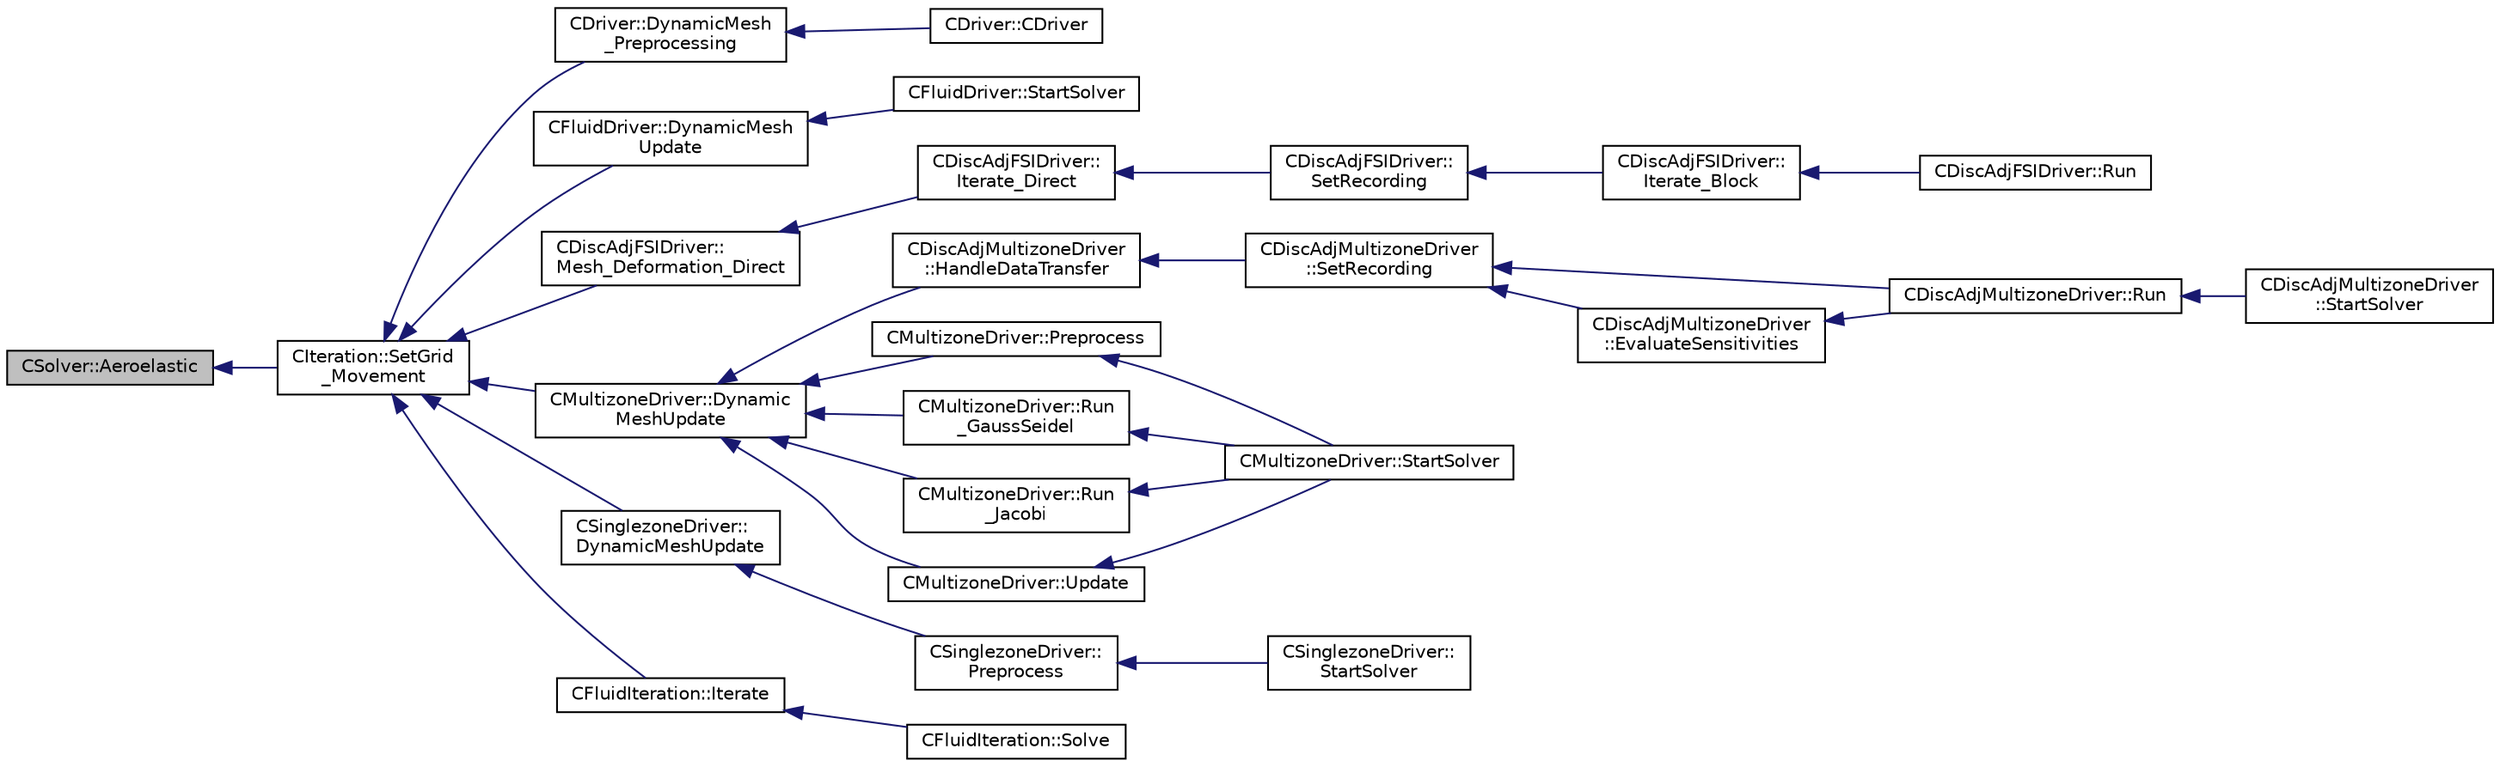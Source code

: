 digraph "CSolver::Aeroelastic"
{
  edge [fontname="Helvetica",fontsize="10",labelfontname="Helvetica",labelfontsize="10"];
  node [fontname="Helvetica",fontsize="10",shape=record];
  rankdir="LR";
  Node175 [label="CSolver::Aeroelastic",height=0.2,width=0.4,color="black", fillcolor="grey75", style="filled", fontcolor="black"];
  Node175 -> Node176 [dir="back",color="midnightblue",fontsize="10",style="solid",fontname="Helvetica"];
  Node176 [label="CIteration::SetGrid\l_Movement",height=0.2,width=0.4,color="black", fillcolor="white", style="filled",URL="$class_c_iteration.html#a7b36785762f6b0c214569b185b858b6c",tooltip="Updates the positions and grid velocities for dynamic meshes between physical time steps..."];
  Node176 -> Node177 [dir="back",color="midnightblue",fontsize="10",style="solid",fontname="Helvetica"];
  Node177 [label="CDriver::DynamicMesh\l_Preprocessing",height=0.2,width=0.4,color="black", fillcolor="white", style="filled",URL="$class_c_driver.html#af585d91d9c08dbddcc2b3e67dd5f5af9",tooltip="GridMovement_Preprocessing. "];
  Node177 -> Node178 [dir="back",color="midnightblue",fontsize="10",style="solid",fontname="Helvetica"];
  Node178 [label="CDriver::CDriver",height=0.2,width=0.4,color="black", fillcolor="white", style="filled",URL="$class_c_driver.html#a3fca4a013a6efa9bbb38fe78a86b5f3d",tooltip="Constructor of the class. "];
  Node176 -> Node179 [dir="back",color="midnightblue",fontsize="10",style="solid",fontname="Helvetica"];
  Node179 [label="CFluidDriver::DynamicMesh\lUpdate",height=0.2,width=0.4,color="black", fillcolor="white", style="filled",URL="$class_c_fluid_driver.html#a4eee67049f34a1875a42afa470e9f828",tooltip="Perform a dynamic mesh deformation, included grid velocity computation and the update of the multigri..."];
  Node179 -> Node180 [dir="back",color="midnightblue",fontsize="10",style="solid",fontname="Helvetica"];
  Node180 [label="CFluidDriver::StartSolver",height=0.2,width=0.4,color="black", fillcolor="white", style="filled",URL="$class_c_fluid_driver.html#a1c122d5a4b5f562f69a84aef2b8bd6d5",tooltip="Launch the computation for all zones and all physics. "];
  Node176 -> Node181 [dir="back",color="midnightblue",fontsize="10",style="solid",fontname="Helvetica"];
  Node181 [label="CDiscAdjFSIDriver::\lMesh_Deformation_Direct",height=0.2,width=0.4,color="black", fillcolor="white", style="filled",URL="$class_c_disc_adj_f_s_i_driver.html#ad683500d6b3773af342165b1b18f5c59",tooltip="Run a direct mesh deformation. "];
  Node181 -> Node182 [dir="back",color="midnightblue",fontsize="10",style="solid",fontname="Helvetica"];
  Node182 [label="CDiscAdjFSIDriver::\lIterate_Direct",height=0.2,width=0.4,color="black", fillcolor="white", style="filled",URL="$class_c_disc_adj_f_s_i_driver.html#acd9e7f14d860522e48ba2b6db34efd49",tooltip="Iterate the direct solver for recording. "];
  Node182 -> Node183 [dir="back",color="midnightblue",fontsize="10",style="solid",fontname="Helvetica"];
  Node183 [label="CDiscAdjFSIDriver::\lSetRecording",height=0.2,width=0.4,color="black", fillcolor="white", style="filled",URL="$class_c_disc_adj_f_s_i_driver.html#ab07394a77802e469a321ccd1b10cb988",tooltip="Set the recording for a Discrete Adjoint iteration for the FSI problem. "];
  Node183 -> Node184 [dir="back",color="midnightblue",fontsize="10",style="solid",fontname="Helvetica"];
  Node184 [label="CDiscAdjFSIDriver::\lIterate_Block",height=0.2,width=0.4,color="black", fillcolor="white", style="filled",URL="$class_c_disc_adj_f_s_i_driver.html#a84949f139fa795b7d34d6ff77e82eb5c",tooltip="Iterate a certain block for adjoint FSI - may be the whole set of variables or independent and subite..."];
  Node184 -> Node185 [dir="back",color="midnightblue",fontsize="10",style="solid",fontname="Helvetica"];
  Node185 [label="CDiscAdjFSIDriver::Run",height=0.2,width=0.4,color="black", fillcolor="white", style="filled",URL="$class_c_disc_adj_f_s_i_driver.html#a2e965d6e9c4dcfc296077cae225cab21",tooltip="Run a Discrete Adjoint iteration for the FSI problem. "];
  Node176 -> Node186 [dir="back",color="midnightblue",fontsize="10",style="solid",fontname="Helvetica"];
  Node186 [label="CMultizoneDriver::Dynamic\lMeshUpdate",height=0.2,width=0.4,color="black", fillcolor="white", style="filled",URL="$class_c_multizone_driver.html#ad28a95a48e9750237a5e2b1bf2c4aac9",tooltip="Perform a dynamic mesh deformation, included grid velocity computation and the update of the multigri..."];
  Node186 -> Node187 [dir="back",color="midnightblue",fontsize="10",style="solid",fontname="Helvetica"];
  Node187 [label="CDiscAdjMultizoneDriver\l::HandleDataTransfer",height=0.2,width=0.4,color="black", fillcolor="white", style="filled",URL="$class_c_disc_adj_multizone_driver.html#ab33de05a7a1f77dcf60014a4a35dd4f1",tooltip="Transfer data between zones and update grids when required. "];
  Node187 -> Node188 [dir="back",color="midnightblue",fontsize="10",style="solid",fontname="Helvetica"];
  Node188 [label="CDiscAdjMultizoneDriver\l::SetRecording",height=0.2,width=0.4,color="black", fillcolor="white", style="filled",URL="$class_c_disc_adj_multizone_driver.html#a441f8669a04147aacab7df463e1dd021",tooltip="Record one iteration of the primal problem within each zone. "];
  Node188 -> Node189 [dir="back",color="midnightblue",fontsize="10",style="solid",fontname="Helvetica"];
  Node189 [label="CDiscAdjMultizoneDriver::Run",height=0.2,width=0.4,color="black", fillcolor="white", style="filled",URL="$class_c_disc_adj_multizone_driver.html#af996aecdb6d20aa4fc81c9b67295abf5",tooltip="[Overload] Run an discrete adjoint update of all solvers within multiple zones. "];
  Node189 -> Node190 [dir="back",color="midnightblue",fontsize="10",style="solid",fontname="Helvetica"];
  Node190 [label="CDiscAdjMultizoneDriver\l::StartSolver",height=0.2,width=0.4,color="black", fillcolor="white", style="filled",URL="$class_c_disc_adj_multizone_driver.html#a75de0a1a482ceeed4301a384f1515092",tooltip="[Overload] Launch the computation for discrete adjoint multizone problems. "];
  Node188 -> Node191 [dir="back",color="midnightblue",fontsize="10",style="solid",fontname="Helvetica"];
  Node191 [label="CDiscAdjMultizoneDriver\l::EvaluateSensitivities",height=0.2,width=0.4,color="black", fillcolor="white", style="filled",URL="$class_c_disc_adj_multizone_driver.html#ac2789097629674cfb7d4de64954024df",tooltip="Evaluate sensitivites for the current adjoint solution and output files. "];
  Node191 -> Node189 [dir="back",color="midnightblue",fontsize="10",style="solid",fontname="Helvetica"];
  Node186 -> Node192 [dir="back",color="midnightblue",fontsize="10",style="solid",fontname="Helvetica"];
  Node192 [label="CMultizoneDriver::Preprocess",height=0.2,width=0.4,color="black", fillcolor="white", style="filled",URL="$class_c_multizone_driver.html#a29c97f0dff69501feb7d5f8fe2670088",tooltip="Preprocess the multizone iteration. "];
  Node192 -> Node193 [dir="back",color="midnightblue",fontsize="10",style="solid",fontname="Helvetica"];
  Node193 [label="CMultizoneDriver::StartSolver",height=0.2,width=0.4,color="black", fillcolor="white", style="filled",URL="$class_c_multizone_driver.html#a03cfc000c383ef0d86d34e1c6aef5ff3",tooltip="[Overload] Launch the computation for multizone problems. "];
  Node186 -> Node194 [dir="back",color="midnightblue",fontsize="10",style="solid",fontname="Helvetica"];
  Node194 [label="CMultizoneDriver::Run\l_GaussSeidel",height=0.2,width=0.4,color="black", fillcolor="white", style="filled",URL="$class_c_multizone_driver.html#a8036223cdbe0c0d4552f17f6bad9189b",tooltip="Run a Block Gauss-Seidel iteration in all physical zones. "];
  Node194 -> Node193 [dir="back",color="midnightblue",fontsize="10",style="solid",fontname="Helvetica"];
  Node186 -> Node195 [dir="back",color="midnightblue",fontsize="10",style="solid",fontname="Helvetica"];
  Node195 [label="CMultizoneDriver::Run\l_Jacobi",height=0.2,width=0.4,color="black", fillcolor="white", style="filled",URL="$class_c_multizone_driver.html#a1bf2824daac5a10e8fb7387676eee338",tooltip="Run a Block-Jacobi iteration in all physical zones. "];
  Node195 -> Node193 [dir="back",color="midnightblue",fontsize="10",style="solid",fontname="Helvetica"];
  Node186 -> Node196 [dir="back",color="midnightblue",fontsize="10",style="solid",fontname="Helvetica"];
  Node196 [label="CMultizoneDriver::Update",height=0.2,width=0.4,color="black", fillcolor="white", style="filled",URL="$class_c_multizone_driver.html#ac5d960382730c14b035965906cf02cb6",tooltip="Update the dual-time solution within multiple zones. "];
  Node196 -> Node193 [dir="back",color="midnightblue",fontsize="10",style="solid",fontname="Helvetica"];
  Node176 -> Node197 [dir="back",color="midnightblue",fontsize="10",style="solid",fontname="Helvetica"];
  Node197 [label="CSinglezoneDriver::\lDynamicMeshUpdate",height=0.2,width=0.4,color="black", fillcolor="white", style="filled",URL="$class_c_singlezone_driver.html#a8cf4c7786b495d459818b656a7f6a357",tooltip="Perform a dynamic mesh deformation, included grid velocity computation and the update of the multigri..."];
  Node197 -> Node198 [dir="back",color="midnightblue",fontsize="10",style="solid",fontname="Helvetica"];
  Node198 [label="CSinglezoneDriver::\lPreprocess",height=0.2,width=0.4,color="black", fillcolor="white", style="filled",URL="$class_c_singlezone_driver.html#adc6587c2d0cd656a4fbdebaf611fbbc8",tooltip="Preprocess the single-zone iteration. "];
  Node198 -> Node199 [dir="back",color="midnightblue",fontsize="10",style="solid",fontname="Helvetica"];
  Node199 [label="CSinglezoneDriver::\lStartSolver",height=0.2,width=0.4,color="black", fillcolor="white", style="filled",URL="$class_c_singlezone_driver.html#a6eb4215f7ee740a6d5edb798110ce44a",tooltip="[Overload] Launch the computation for single-zone problems. "];
  Node176 -> Node200 [dir="back",color="midnightblue",fontsize="10",style="solid",fontname="Helvetica"];
  Node200 [label="CFluidIteration::Iterate",height=0.2,width=0.4,color="black", fillcolor="white", style="filled",URL="$class_c_fluid_iteration.html#ab1379b4cba3d8c893395123fb6030986",tooltip="Perform a single iteration of the fluid system. "];
  Node200 -> Node201 [dir="back",color="midnightblue",fontsize="10",style="solid",fontname="Helvetica"];
  Node201 [label="CFluidIteration::Solve",height=0.2,width=0.4,color="black", fillcolor="white", style="filled",URL="$class_c_fluid_iteration.html#ae22cd342c9c9d2ea5ac3f5103394ff80",tooltip="Iterate the fluid system for a number of Inner_Iter iterations. "];
}
